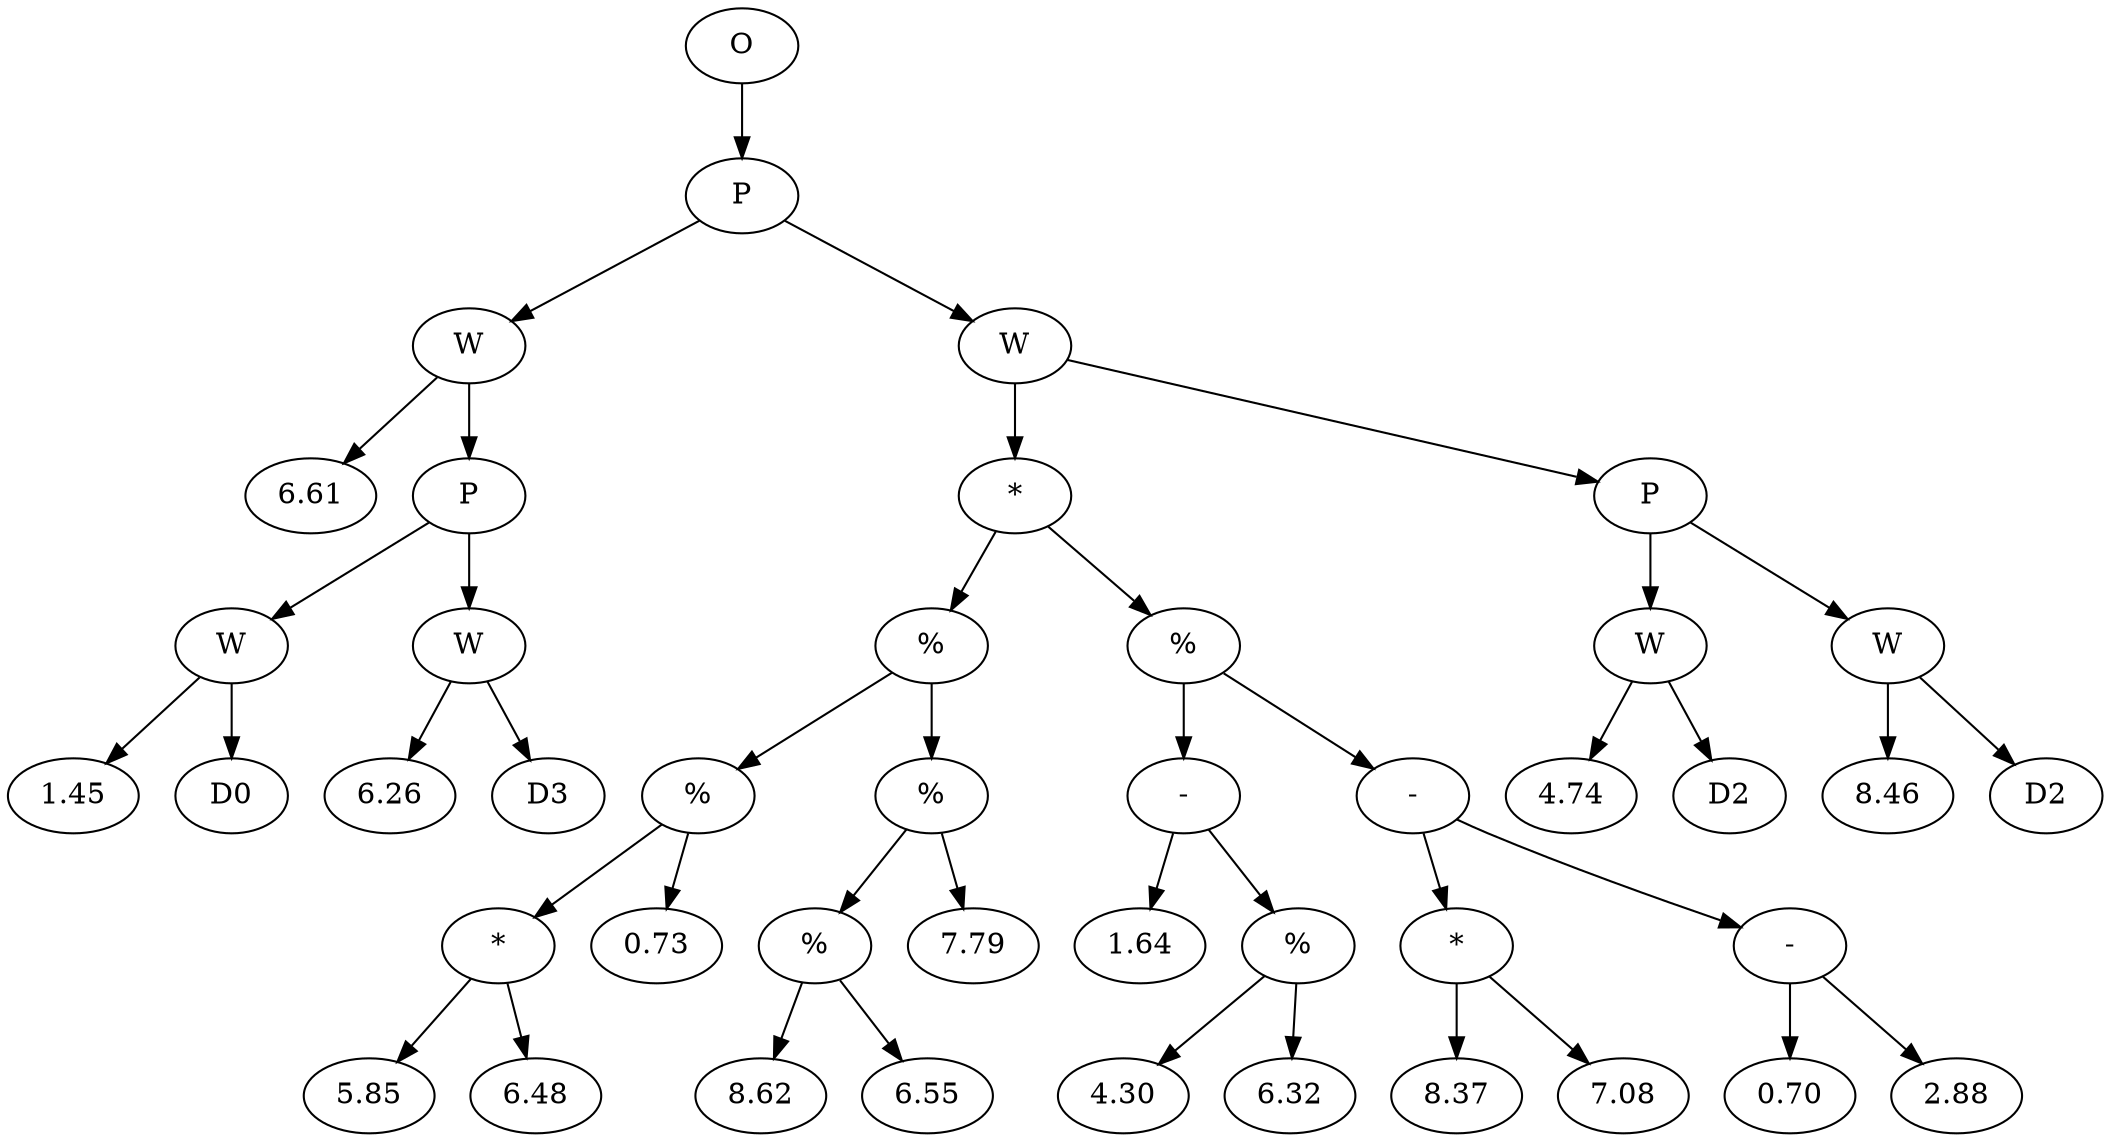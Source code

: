 // Tree
digraph {
	3593751 [label=O]
	3593752 [label=P]
	3593751 -> 3593752
	3593753 [label=W]
	3593752 -> 3593753
	3593754 [label=6.61]
	3593753 -> 3593754
	3593755 [label=P]
	3593753 -> 3593755
	3593756 [label=W]
	3593755 -> 3593756
	3593757 [label=1.45]
	3593756 -> 3593757
	3593758 [label=D0]
	3593756 -> 3593758
	3593759 [label=W]
	3593755 -> 3593759
	3593760 [label=6.26]
	3593759 -> 3593760
	3593761 [label=D3]
	3593759 -> 3593761
	3593762 [label=W]
	3593752 -> 3593762
	3593763 [label="*"]
	3593762 -> 3593763
	3593764 [label="%"]
	3593763 -> 3593764
	3593765 [label="%"]
	3593764 -> 3593765
	3593766 [label="*"]
	3593765 -> 3593766
	3593767 [label=5.85]
	3593766 -> 3593767
	3593768 [label=6.48]
	3593766 -> 3593768
	3593769 [label=0.73]
	3593765 -> 3593769
	3593770 [label="%"]
	3593764 -> 3593770
	3593771 [label="%"]
	3593770 -> 3593771
	3593772 [label=8.62]
	3593771 -> 3593772
	3593773 [label=6.55]
	3593771 -> 3593773
	3593774 [label=7.79]
	3593770 -> 3593774
	3593775 [label="%"]
	3593763 -> 3593775
	3593776 [label="-"]
	3593775 -> 3593776
	3593777 [label=1.64]
	3593776 -> 3593777
	3593778 [label="%"]
	3593776 -> 3593778
	3593779 [label=4.30]
	3593778 -> 3593779
	3593780 [label=6.32]
	3593778 -> 3593780
	3593781 [label="-"]
	3593775 -> 3593781
	3593782 [label="*"]
	3593781 -> 3593782
	3593783 [label=8.37]
	3593782 -> 3593783
	3593784 [label=7.08]
	3593782 -> 3593784
	3593785 [label="-"]
	3593781 -> 3593785
	3593786 [label=0.70]
	3593785 -> 3593786
	3593787 [label=2.88]
	3593785 -> 3593787
	3593788 [label=P]
	3593762 -> 3593788
	3593789 [label=W]
	3593788 -> 3593789
	3593790 [label=4.74]
	3593789 -> 3593790
	3593791 [label=D2]
	3593789 -> 3593791
	3593792 [label=W]
	3593788 -> 3593792
	3593793 [label=8.46]
	3593792 -> 3593793
	3593794 [label=D2]
	3593792 -> 3593794
}
